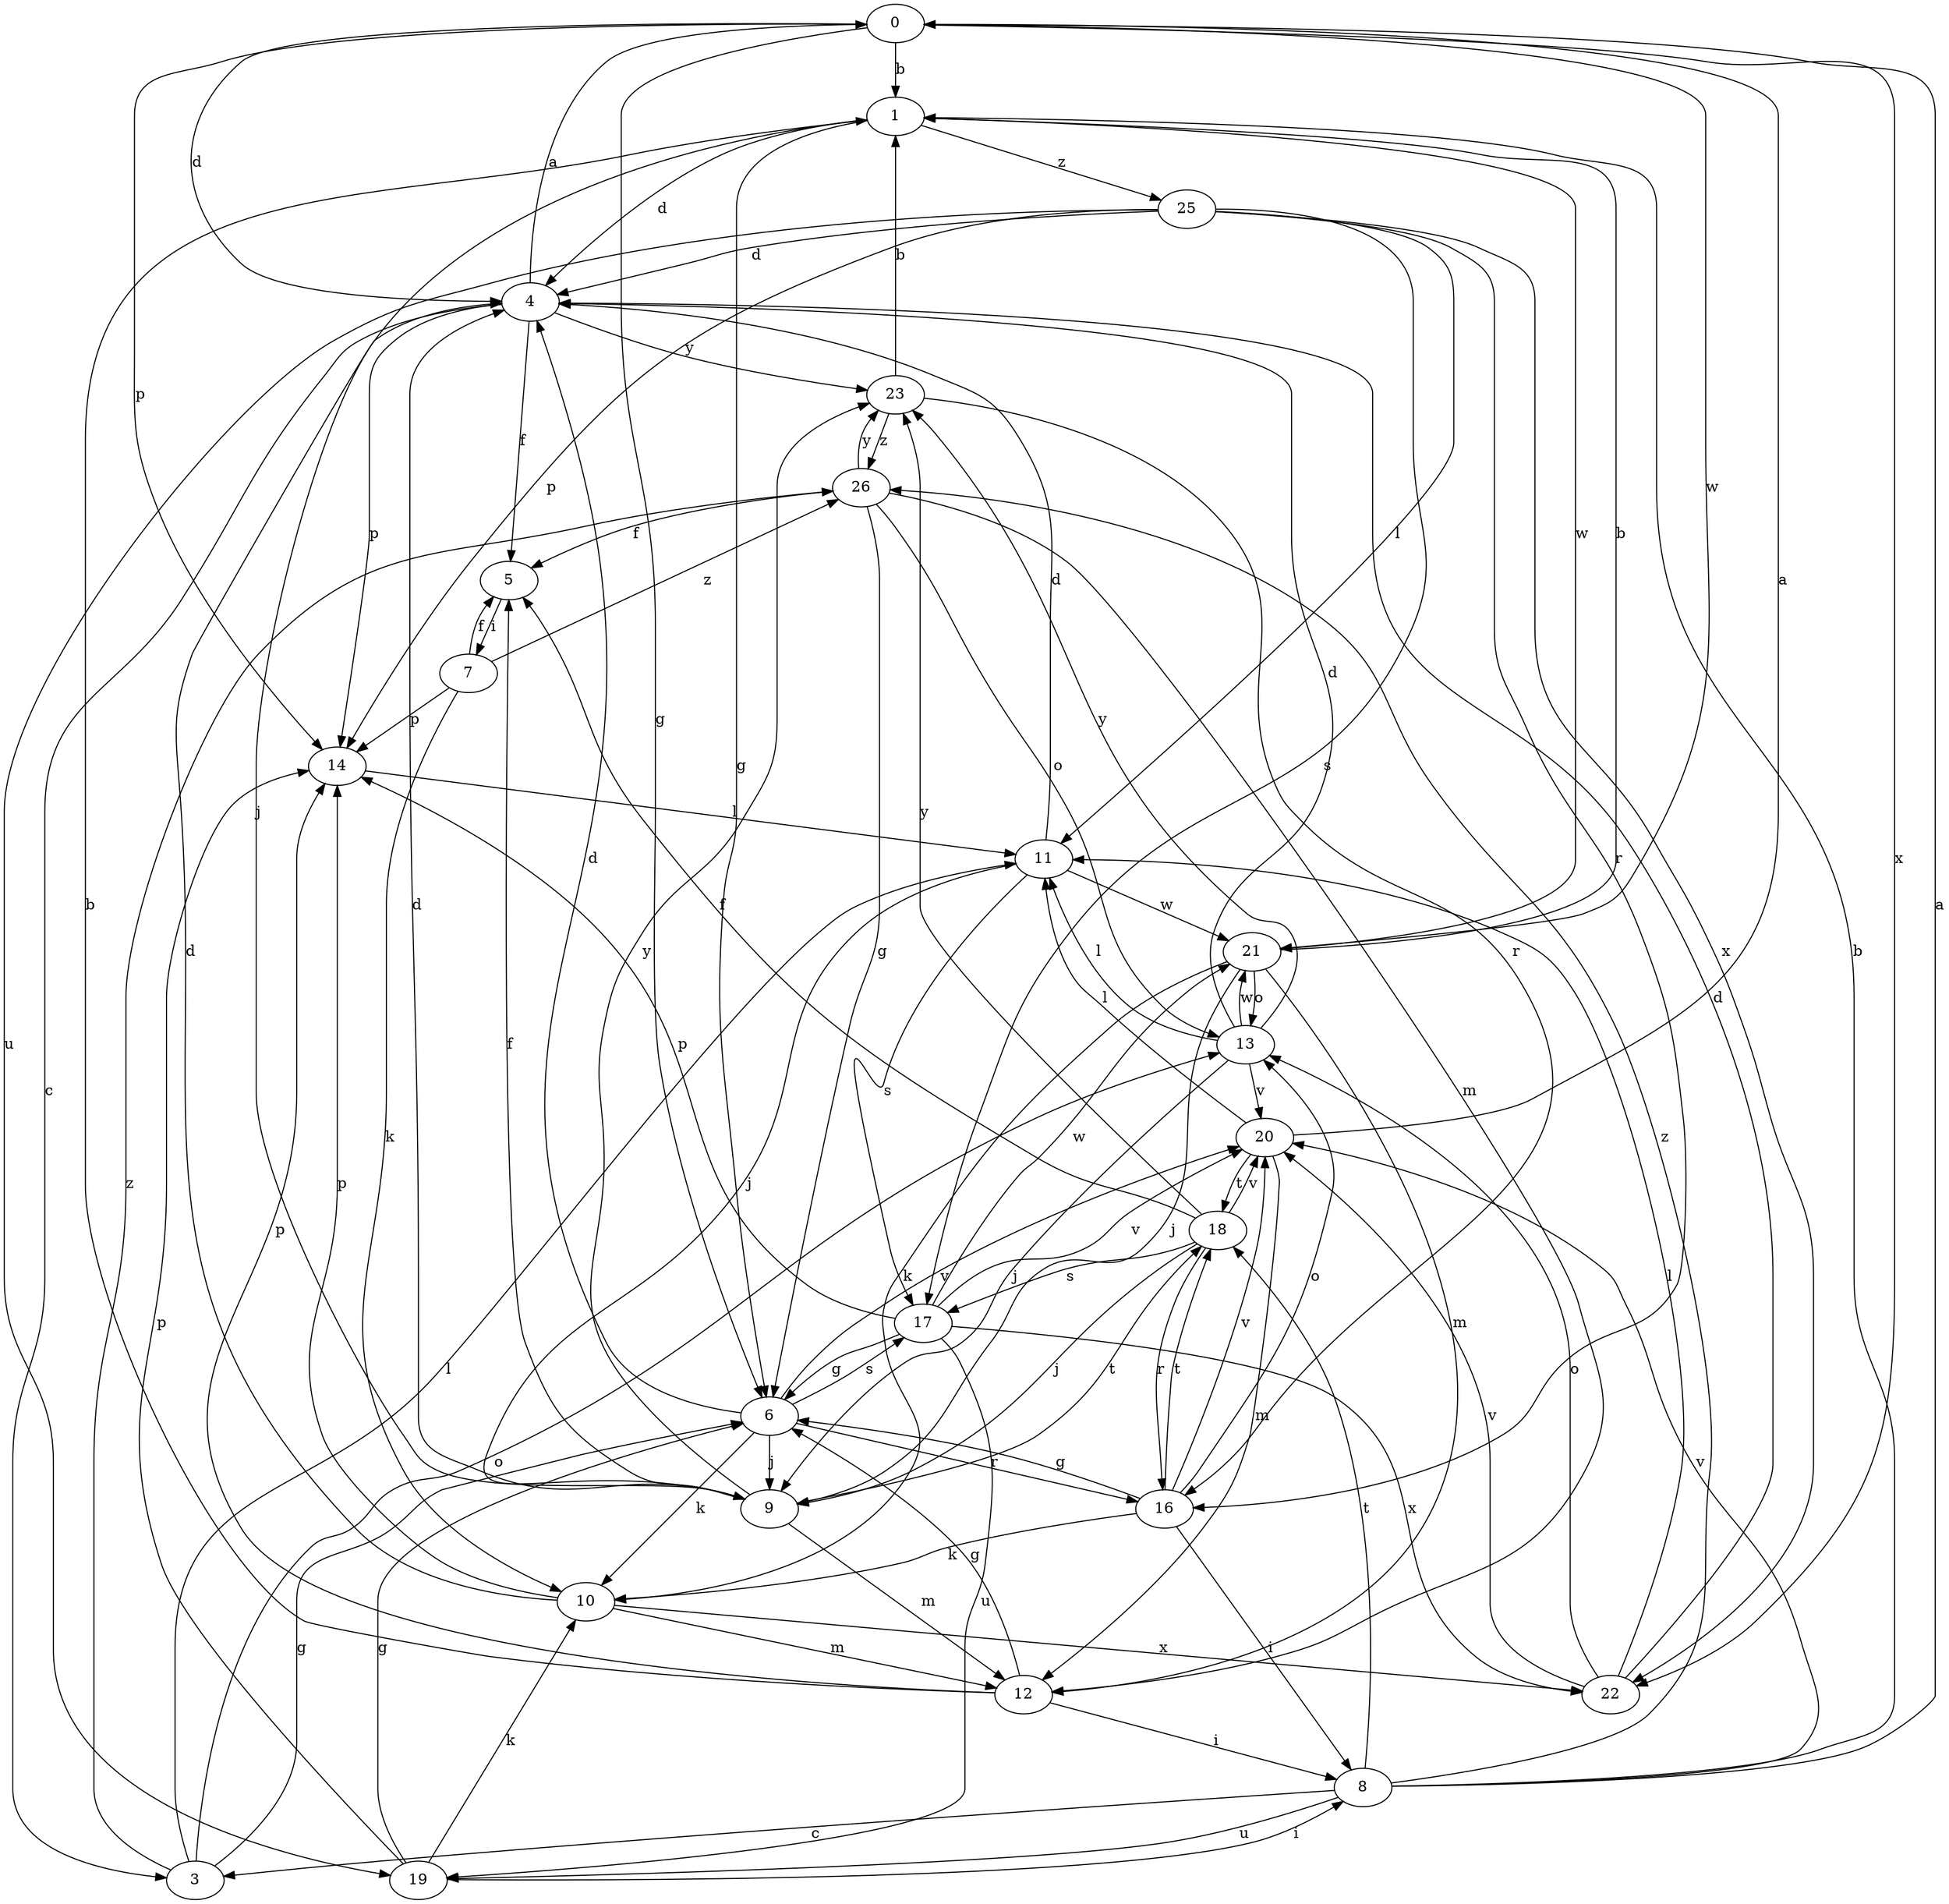 strict digraph  {
0;
1;
3;
4;
5;
6;
7;
8;
9;
10;
11;
12;
13;
14;
16;
17;
18;
19;
20;
21;
22;
23;
25;
26;
0 -> 1  [label=b];
0 -> 4  [label=d];
0 -> 6  [label=g];
0 -> 14  [label=p];
0 -> 21  [label=w];
0 -> 22  [label=x];
1 -> 4  [label=d];
1 -> 6  [label=g];
1 -> 9  [label=j];
1 -> 21  [label=w];
1 -> 25  [label=z];
3 -> 6  [label=g];
3 -> 11  [label=l];
3 -> 13  [label=o];
3 -> 26  [label=z];
4 -> 0  [label=a];
4 -> 3  [label=c];
4 -> 5  [label=f];
4 -> 14  [label=p];
4 -> 23  [label=y];
5 -> 7  [label=i];
6 -> 4  [label=d];
6 -> 9  [label=j];
6 -> 10  [label=k];
6 -> 16  [label=r];
6 -> 17  [label=s];
6 -> 20  [label=v];
7 -> 5  [label=f];
7 -> 10  [label=k];
7 -> 14  [label=p];
7 -> 26  [label=z];
8 -> 0  [label=a];
8 -> 1  [label=b];
8 -> 3  [label=c];
8 -> 18  [label=t];
8 -> 19  [label=u];
8 -> 20  [label=v];
8 -> 26  [label=z];
9 -> 4  [label=d];
9 -> 5  [label=f];
9 -> 12  [label=m];
9 -> 18  [label=t];
9 -> 23  [label=y];
10 -> 4  [label=d];
10 -> 12  [label=m];
10 -> 14  [label=p];
10 -> 22  [label=x];
11 -> 4  [label=d];
11 -> 9  [label=j];
11 -> 17  [label=s];
11 -> 21  [label=w];
12 -> 1  [label=b];
12 -> 6  [label=g];
12 -> 8  [label=i];
12 -> 14  [label=p];
13 -> 4  [label=d];
13 -> 9  [label=j];
13 -> 11  [label=l];
13 -> 20  [label=v];
13 -> 21  [label=w];
13 -> 23  [label=y];
14 -> 11  [label=l];
16 -> 6  [label=g];
16 -> 8  [label=i];
16 -> 10  [label=k];
16 -> 13  [label=o];
16 -> 18  [label=t];
16 -> 20  [label=v];
17 -> 6  [label=g];
17 -> 14  [label=p];
17 -> 19  [label=u];
17 -> 20  [label=v];
17 -> 21  [label=w];
17 -> 22  [label=x];
18 -> 5  [label=f];
18 -> 9  [label=j];
18 -> 16  [label=r];
18 -> 17  [label=s];
18 -> 20  [label=v];
18 -> 23  [label=y];
19 -> 6  [label=g];
19 -> 8  [label=i];
19 -> 10  [label=k];
19 -> 14  [label=p];
20 -> 0  [label=a];
20 -> 11  [label=l];
20 -> 12  [label=m];
20 -> 18  [label=t];
21 -> 1  [label=b];
21 -> 9  [label=j];
21 -> 10  [label=k];
21 -> 12  [label=m];
21 -> 13  [label=o];
22 -> 4  [label=d];
22 -> 11  [label=l];
22 -> 13  [label=o];
22 -> 20  [label=v];
23 -> 1  [label=b];
23 -> 16  [label=r];
23 -> 26  [label=z];
25 -> 4  [label=d];
25 -> 11  [label=l];
25 -> 14  [label=p];
25 -> 16  [label=r];
25 -> 17  [label=s];
25 -> 19  [label=u];
25 -> 22  [label=x];
26 -> 5  [label=f];
26 -> 6  [label=g];
26 -> 12  [label=m];
26 -> 13  [label=o];
26 -> 23  [label=y];
}
